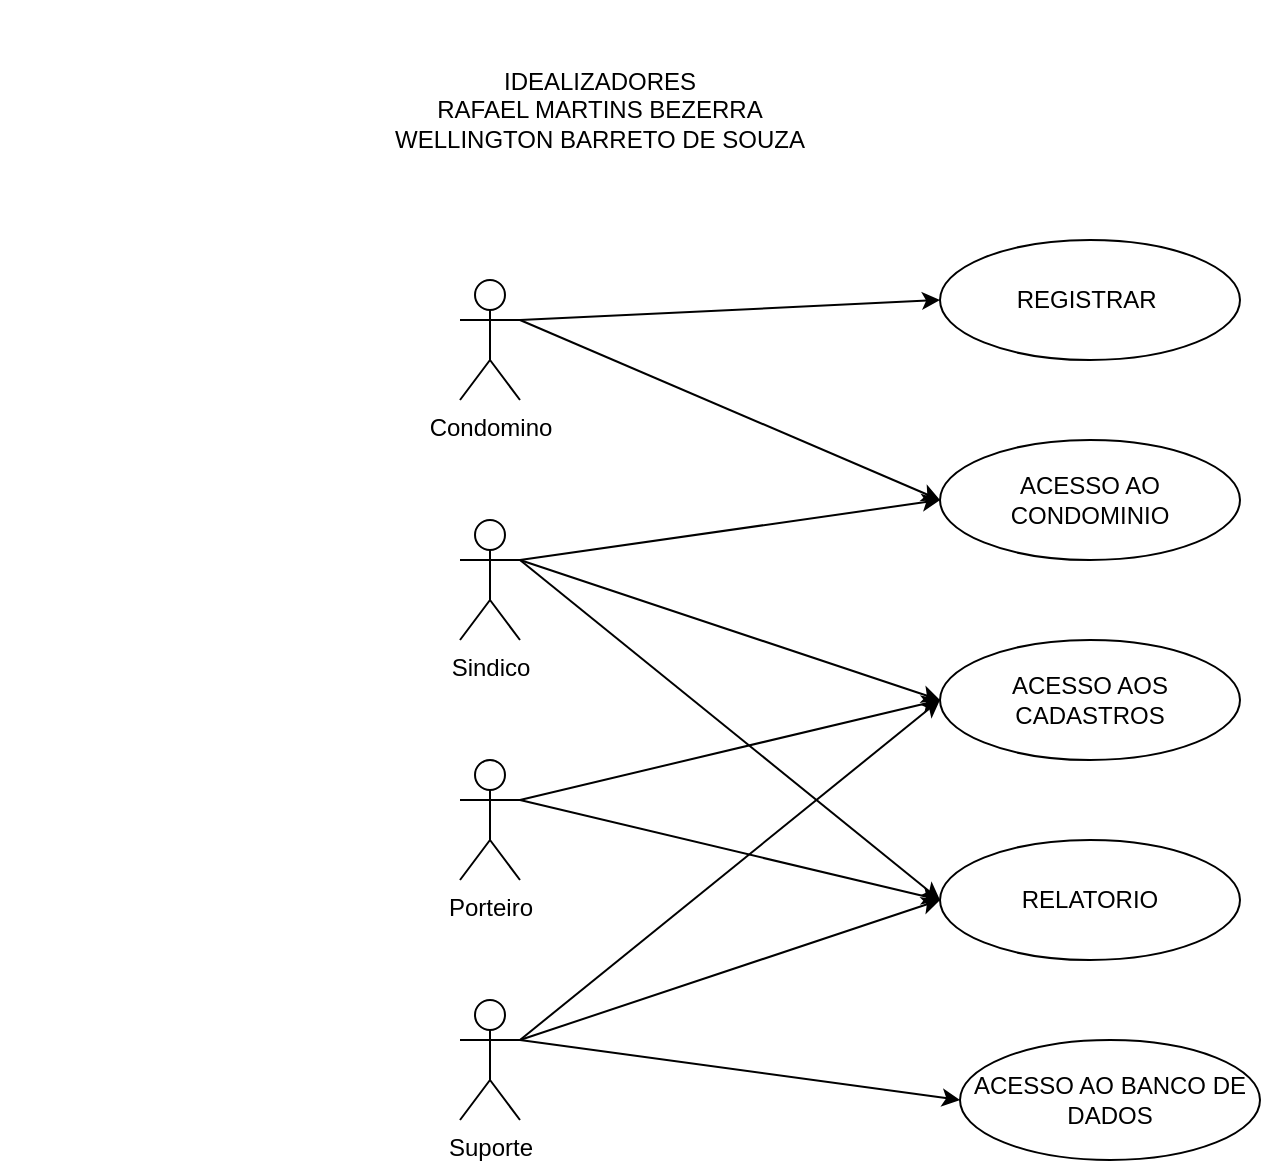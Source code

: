 <mxfile version="15.6.1" type="github">
  <diagram id="8FcxwntlZF2T-XgEo7Uk" name="Page-1">
    <mxGraphModel dx="1612" dy="2213" grid="1" gridSize="10" guides="1" tooltips="1" connect="1" arrows="1" fold="1" page="1" pageScale="1" pageWidth="827" pageHeight="1169" math="0" shadow="0">
      <root>
        <mxCell id="0" />
        <mxCell id="1" parent="0" />
        <mxCell id="dojlRmg2ilx-H2JKP8Cf-2" value="REGISTRAR&amp;nbsp;" style="ellipse;whiteSpace=wrap;html=1;" vertex="1" parent="1">
          <mxGeometry x="490" y="40" width="150" height="60" as="geometry" />
        </mxCell>
        <mxCell id="dojlRmg2ilx-H2JKP8Cf-3" value="ACESSO AO CONDOMINIO" style="ellipse;whiteSpace=wrap;html=1;" vertex="1" parent="1">
          <mxGeometry x="490" y="140" width="150" height="60" as="geometry" />
        </mxCell>
        <mxCell id="dojlRmg2ilx-H2JKP8Cf-4" value="ACESSO AOS CADASTROS" style="ellipse;whiteSpace=wrap;html=1;" vertex="1" parent="1">
          <mxGeometry x="490" y="240" width="150" height="60" as="geometry" />
        </mxCell>
        <mxCell id="dojlRmg2ilx-H2JKP8Cf-5" value="Porteiro&lt;br&gt;" style="shape=umlActor;verticalLabelPosition=bottom;verticalAlign=top;html=1;outlineConnect=0;" vertex="1" parent="1">
          <mxGeometry x="250" y="300" width="30" height="60" as="geometry" />
        </mxCell>
        <mxCell id="dojlRmg2ilx-H2JKP8Cf-6" value="Sindico&lt;br&gt;" style="shape=umlActor;verticalLabelPosition=bottom;verticalAlign=top;html=1;outlineConnect=0;" vertex="1" parent="1">
          <mxGeometry x="250" y="180" width="30" height="60" as="geometry" />
        </mxCell>
        <mxCell id="dojlRmg2ilx-H2JKP8Cf-11" value="Condomino&lt;br&gt;" style="shape=umlActor;verticalLabelPosition=bottom;verticalAlign=top;html=1;outlineConnect=0;" vertex="1" parent="1">
          <mxGeometry x="250" y="60" width="30" height="60" as="geometry" />
        </mxCell>
        <mxCell id="dojlRmg2ilx-H2JKP8Cf-175" value="ACESSO AO BANCO DE DADOS&lt;br&gt;" style="ellipse;whiteSpace=wrap;html=1;" vertex="1" parent="1">
          <mxGeometry x="500" y="440" width="150" height="60" as="geometry" />
        </mxCell>
        <mxCell id="dojlRmg2ilx-H2JKP8Cf-176" value="RELATORIO" style="ellipse;whiteSpace=wrap;html=1;" vertex="1" parent="1">
          <mxGeometry x="490" y="340" width="150" height="60" as="geometry" />
        </mxCell>
        <mxCell id="dojlRmg2ilx-H2JKP8Cf-178" value="Suporte&lt;br&gt;" style="shape=umlActor;verticalLabelPosition=bottom;verticalAlign=top;html=1;outlineConnect=0;" vertex="1" parent="1">
          <mxGeometry x="250" y="420" width="30" height="60" as="geometry" />
        </mxCell>
        <mxCell id="dojlRmg2ilx-H2JKP8Cf-179" value="" style="endArrow=classic;html=1;rounded=0;entryX=0;entryY=0.5;entryDx=0;entryDy=0;" edge="1" parent="1" target="dojlRmg2ilx-H2JKP8Cf-175">
          <mxGeometry width="50" height="50" relative="1" as="geometry">
            <mxPoint x="280" y="440" as="sourcePoint" />
            <mxPoint x="310" y="390" as="targetPoint" />
          </mxGeometry>
        </mxCell>
        <mxCell id="dojlRmg2ilx-H2JKP8Cf-180" value="" style="endArrow=classic;html=1;rounded=0;exitX=1;exitY=0.333;exitDx=0;exitDy=0;exitPerimeter=0;entryX=0;entryY=0.5;entryDx=0;entryDy=0;" edge="1" parent="1" source="dojlRmg2ilx-H2JKP8Cf-5" target="dojlRmg2ilx-H2JKP8Cf-4">
          <mxGeometry width="50" height="50" relative="1" as="geometry">
            <mxPoint x="260" y="440" as="sourcePoint" />
            <mxPoint x="310" y="390" as="targetPoint" />
          </mxGeometry>
        </mxCell>
        <mxCell id="dojlRmg2ilx-H2JKP8Cf-181" value="" style="endArrow=classic;html=1;rounded=0;entryX=0;entryY=0.5;entryDx=0;entryDy=0;" edge="1" parent="1" target="dojlRmg2ilx-H2JKP8Cf-2">
          <mxGeometry width="50" height="50" relative="1" as="geometry">
            <mxPoint x="280" y="80" as="sourcePoint" />
            <mxPoint x="310" y="390" as="targetPoint" />
          </mxGeometry>
        </mxCell>
        <mxCell id="dojlRmg2ilx-H2JKP8Cf-182" value="" style="endArrow=classic;html=1;rounded=0;exitX=1;exitY=0.333;exitDx=0;exitDy=0;exitPerimeter=0;entryX=0;entryY=0.5;entryDx=0;entryDy=0;" edge="1" parent="1" source="dojlRmg2ilx-H2JKP8Cf-6" target="dojlRmg2ilx-H2JKP8Cf-3">
          <mxGeometry width="50" height="50" relative="1" as="geometry">
            <mxPoint x="260" y="440" as="sourcePoint" />
            <mxPoint x="310" y="390" as="targetPoint" />
          </mxGeometry>
        </mxCell>
        <mxCell id="dojlRmg2ilx-H2JKP8Cf-183" value="" style="endArrow=classic;html=1;rounded=0;exitX=1;exitY=0.333;exitDx=0;exitDy=0;exitPerimeter=0;entryX=0;entryY=0.5;entryDx=0;entryDy=0;" edge="1" parent="1" source="dojlRmg2ilx-H2JKP8Cf-5" target="dojlRmg2ilx-H2JKP8Cf-176">
          <mxGeometry width="50" height="50" relative="1" as="geometry">
            <mxPoint x="280" y="330" as="sourcePoint" />
            <mxPoint x="310" y="390" as="targetPoint" />
          </mxGeometry>
        </mxCell>
        <mxCell id="dojlRmg2ilx-H2JKP8Cf-184" value="" style="endArrow=classic;html=1;rounded=0;exitX=1;exitY=0.333;exitDx=0;exitDy=0;exitPerimeter=0;entryX=0;entryY=0.5;entryDx=0;entryDy=0;" edge="1" parent="1" source="dojlRmg2ilx-H2JKP8Cf-6" target="dojlRmg2ilx-H2JKP8Cf-176">
          <mxGeometry width="50" height="50" relative="1" as="geometry">
            <mxPoint x="260" y="440" as="sourcePoint" />
            <mxPoint x="310" y="390" as="targetPoint" />
          </mxGeometry>
        </mxCell>
        <mxCell id="dojlRmg2ilx-H2JKP8Cf-185" value="" style="endArrow=classic;html=1;rounded=0;exitX=1;exitY=0.333;exitDx=0;exitDy=0;exitPerimeter=0;entryX=0;entryY=0.5;entryDx=0;entryDy=0;" edge="1" parent="1" source="dojlRmg2ilx-H2JKP8Cf-11" target="dojlRmg2ilx-H2JKP8Cf-3">
          <mxGeometry width="50" height="50" relative="1" as="geometry">
            <mxPoint x="260" y="440" as="sourcePoint" />
            <mxPoint x="310" y="390" as="targetPoint" />
          </mxGeometry>
        </mxCell>
        <mxCell id="dojlRmg2ilx-H2JKP8Cf-186" value="" style="endArrow=classic;html=1;rounded=0;entryX=0;entryY=0.5;entryDx=0;entryDy=0;" edge="1" parent="1" target="dojlRmg2ilx-H2JKP8Cf-4">
          <mxGeometry width="50" height="50" relative="1" as="geometry">
            <mxPoint x="280" y="200" as="sourcePoint" />
            <mxPoint x="300" y="250" as="targetPoint" />
          </mxGeometry>
        </mxCell>
        <mxCell id="dojlRmg2ilx-H2JKP8Cf-187" value="" style="endArrow=classic;html=1;rounded=0;" edge="1" parent="1">
          <mxGeometry width="50" height="50" relative="1" as="geometry">
            <mxPoint x="280" y="440" as="sourcePoint" />
            <mxPoint x="490" y="370" as="targetPoint" />
          </mxGeometry>
        </mxCell>
        <mxCell id="dojlRmg2ilx-H2JKP8Cf-188" value="" style="endArrow=classic;html=1;rounded=0;exitX=1;exitY=0.333;exitDx=0;exitDy=0;exitPerimeter=0;" edge="1" parent="1" source="dojlRmg2ilx-H2JKP8Cf-178">
          <mxGeometry width="50" height="50" relative="1" as="geometry">
            <mxPoint x="250" y="300" as="sourcePoint" />
            <mxPoint x="490" y="270" as="targetPoint" />
          </mxGeometry>
        </mxCell>
        <mxCell id="dojlRmg2ilx-H2JKP8Cf-189" value="IDEALIZADORES&lt;br&gt;RAFAEL MARTINS BEZERRA&lt;br&gt;WELLINGTON BARRETO DE SOUZA" style="text;html=1;strokeColor=none;fillColor=none;align=center;verticalAlign=middle;whiteSpace=wrap;rounded=0;" vertex="1" parent="1">
          <mxGeometry x="20" y="-80" width="600" height="110" as="geometry" />
        </mxCell>
      </root>
    </mxGraphModel>
  </diagram>
</mxfile>

